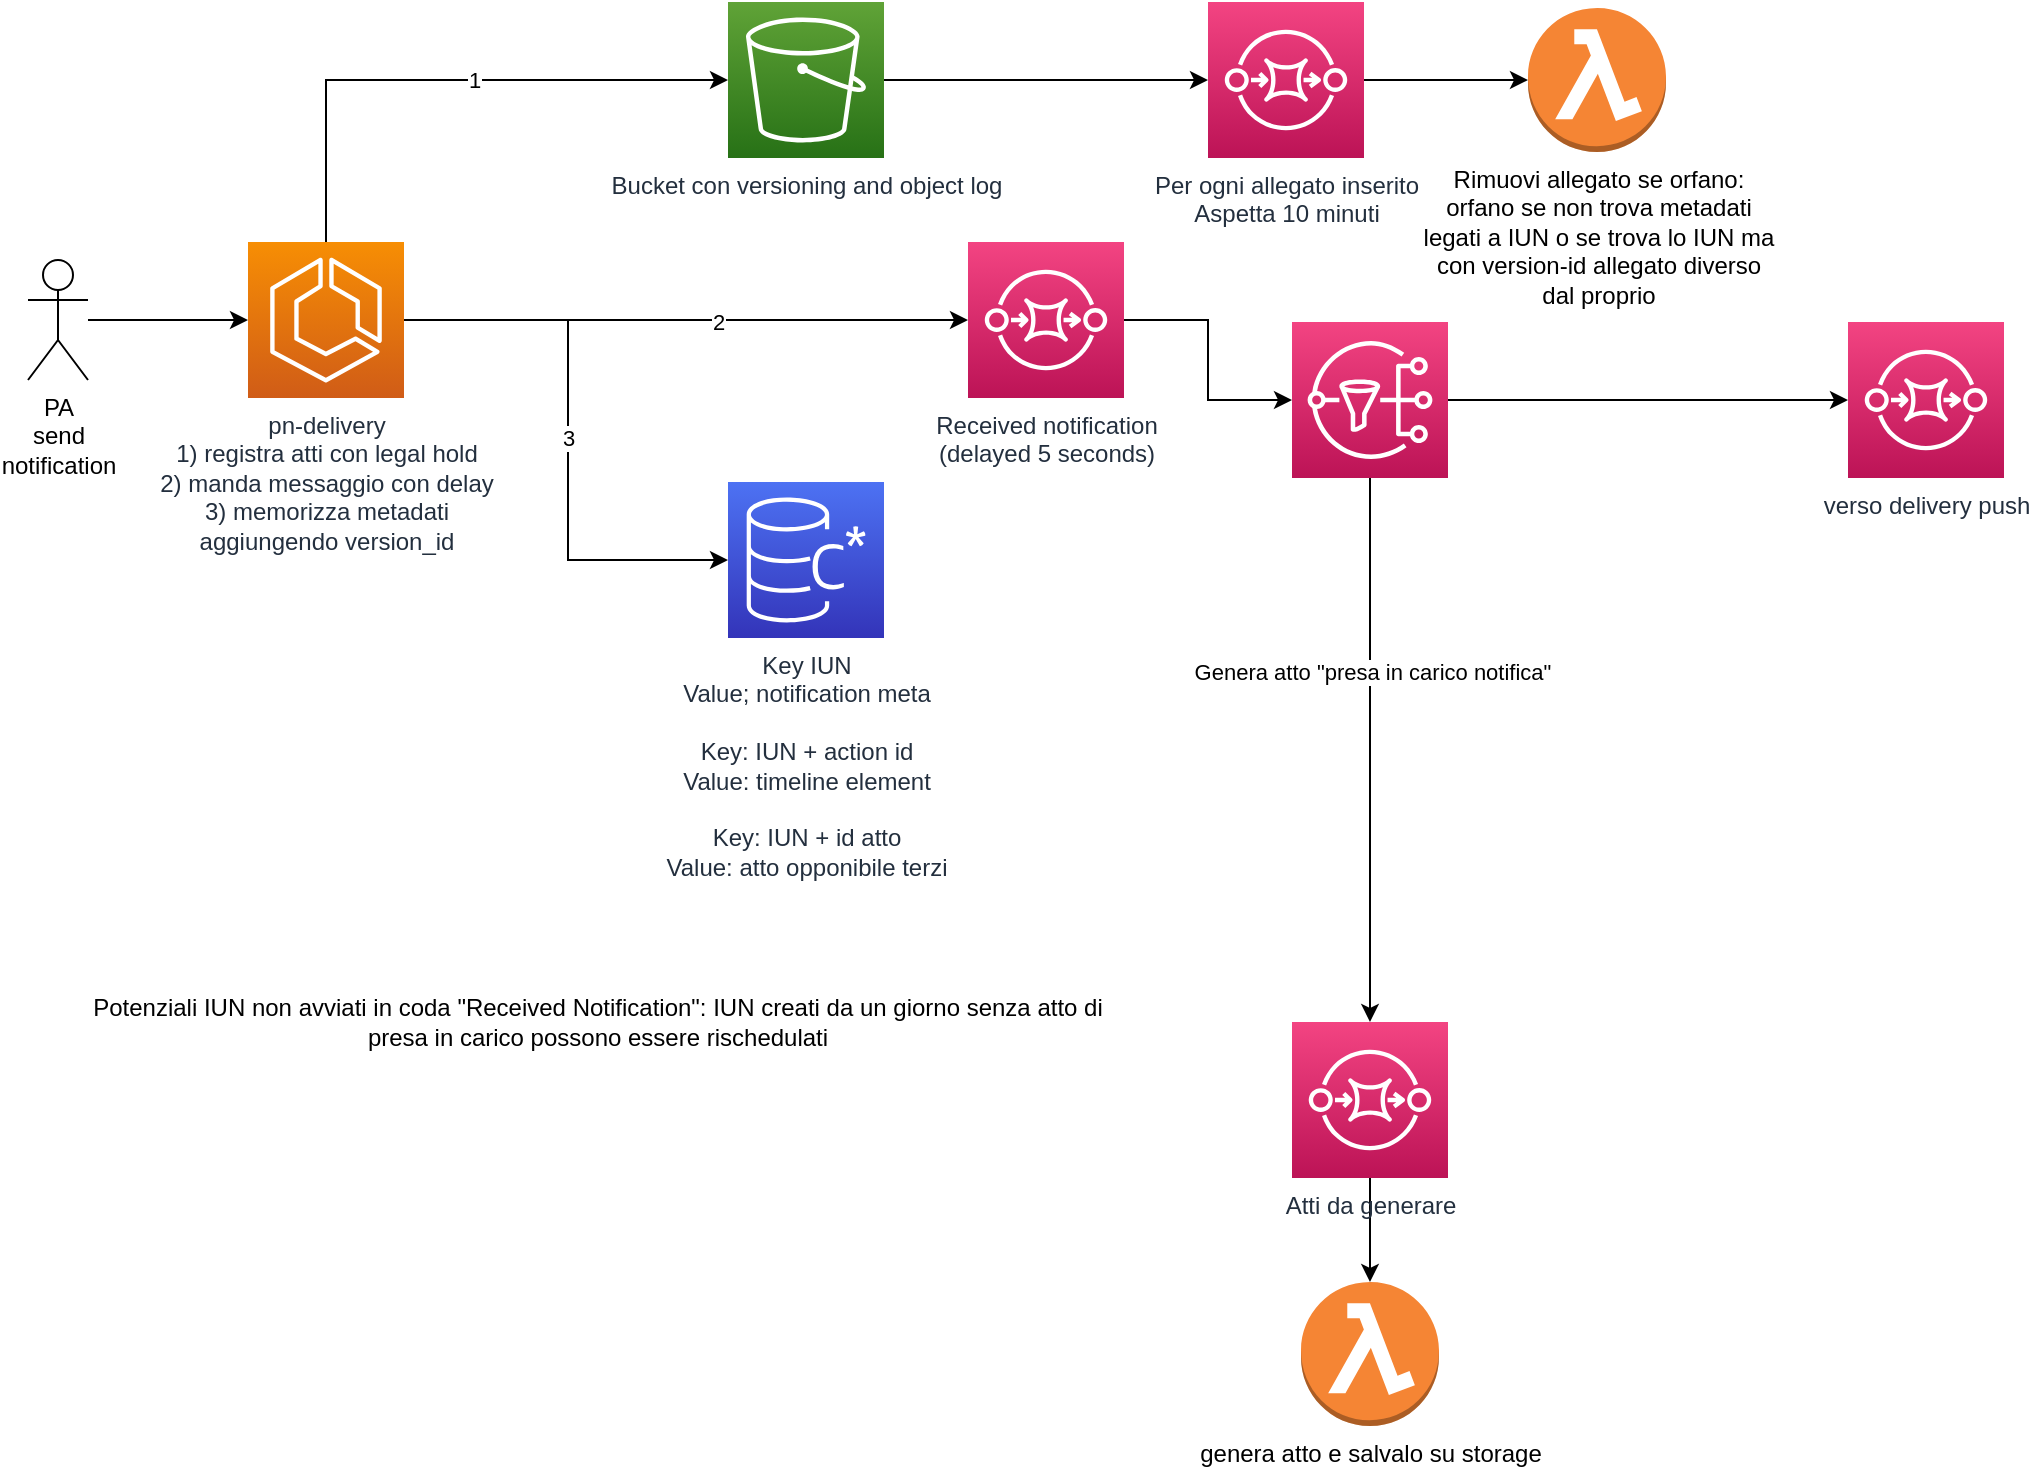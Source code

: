 <mxfile version="14.6.13" type="device"><diagram id="05jKEYz36BmaY-xInKT4" name="Page-1"><mxGraphModel dx="1106" dy="820" grid="1" gridSize="10" guides="1" tooltips="1" connect="1" arrows="1" fold="1" page="1" pageScale="1" pageWidth="1169" pageHeight="827" math="0" shadow="0"><root><mxCell id="0"/><mxCell id="1" parent="0"/><mxCell id="3pEV-wfhGYxpVH2UnH5C-3" style="edgeStyle=orthogonalEdgeStyle;rounded=0;orthogonalLoop=1;jettySize=auto;html=1;entryX=0;entryY=0.5;entryDx=0;entryDy=0;entryPerimeter=0;startArrow=none;startFill=0;" edge="1" parent="1" source="3pEV-wfhGYxpVH2UnH5C-1" target="3pEV-wfhGYxpVH2UnH5C-2"><mxGeometry relative="1" as="geometry"/></mxCell><mxCell id="3pEV-wfhGYxpVH2UnH5C-1" value="PA&lt;br&gt;send&lt;br&gt;notification" style="shape=umlActor;verticalLabelPosition=bottom;verticalAlign=top;html=1;outlineConnect=0;" vertex="1" parent="1"><mxGeometry x="50" y="209" width="30" height="60" as="geometry"/></mxCell><mxCell id="3pEV-wfhGYxpVH2UnH5C-6" style="edgeStyle=orthogonalEdgeStyle;rounded=0;orthogonalLoop=1;jettySize=auto;html=1;entryX=0;entryY=0.5;entryDx=0;entryDy=0;entryPerimeter=0;startArrow=none;startFill=0;" edge="1" parent="1" source="3pEV-wfhGYxpVH2UnH5C-2" target="3pEV-wfhGYxpVH2UnH5C-4"><mxGeometry relative="1" as="geometry"><Array as="points"><mxPoint x="199" y="119"/></Array></mxGeometry></mxCell><mxCell id="3pEV-wfhGYxpVH2UnH5C-15" value="1" style="edgeLabel;html=1;align=center;verticalAlign=middle;resizable=0;points=[];" vertex="1" connectable="0" parent="3pEV-wfhGYxpVH2UnH5C-6"><mxGeometry x="0.099" relative="1" as="geometry"><mxPoint as="offset"/></mxGeometry></mxCell><mxCell id="3pEV-wfhGYxpVH2UnH5C-7" value="3" style="edgeStyle=orthogonalEdgeStyle;rounded=0;orthogonalLoop=1;jettySize=auto;html=1;startArrow=none;startFill=0;" edge="1" parent="1" source="3pEV-wfhGYxpVH2UnH5C-2" target="3pEV-wfhGYxpVH2UnH5C-5"><mxGeometry relative="1" as="geometry"><Array as="points"><mxPoint x="320" y="239"/><mxPoint x="320" y="359"/></Array></mxGeometry></mxCell><mxCell id="3pEV-wfhGYxpVH2UnH5C-9" style="edgeStyle=orthogonalEdgeStyle;rounded=0;orthogonalLoop=1;jettySize=auto;html=1;entryX=0;entryY=0.5;entryDx=0;entryDy=0;entryPerimeter=0;startArrow=none;startFill=0;" edge="1" parent="1" source="3pEV-wfhGYxpVH2UnH5C-2" target="3pEV-wfhGYxpVH2UnH5C-8"><mxGeometry relative="1" as="geometry"/></mxCell><mxCell id="3pEV-wfhGYxpVH2UnH5C-16" value="2" style="edgeLabel;html=1;align=center;verticalAlign=middle;resizable=0;points=[];" vertex="1" connectable="0" parent="3pEV-wfhGYxpVH2UnH5C-9"><mxGeometry x="0.114" y="-1" relative="1" as="geometry"><mxPoint as="offset"/></mxGeometry></mxCell><mxCell id="3pEV-wfhGYxpVH2UnH5C-2" value="pn-delivery&lt;br&gt;1) registra atti con legal hold&lt;br&gt;2) manda messaggio con delay&lt;br&gt;3) memorizza metadati &lt;br&gt;aggiungendo version_id" style="points=[[0,0,0],[0.25,0,0],[0.5,0,0],[0.75,0,0],[1,0,0],[0,1,0],[0.25,1,0],[0.5,1,0],[0.75,1,0],[1,1,0],[0,0.25,0],[0,0.5,0],[0,0.75,0],[1,0.25,0],[1,0.5,0],[1,0.75,0]];outlineConnect=0;fontColor=#232F3E;gradientColor=#F78E04;gradientDirection=north;fillColor=#D05C17;strokeColor=#ffffff;dashed=0;verticalLabelPosition=bottom;verticalAlign=top;align=center;html=1;fontSize=12;fontStyle=0;aspect=fixed;shape=mxgraph.aws4.resourceIcon;resIcon=mxgraph.aws4.ecs;" vertex="1" parent="1"><mxGeometry x="160" y="200" width="78" height="78" as="geometry"/></mxCell><mxCell id="3pEV-wfhGYxpVH2UnH5C-12" style="edgeStyle=orthogonalEdgeStyle;rounded=0;orthogonalLoop=1;jettySize=auto;html=1;startArrow=none;startFill=0;entryX=0;entryY=0.5;entryDx=0;entryDy=0;entryPerimeter=0;" edge="1" parent="1" source="3pEV-wfhGYxpVH2UnH5C-4" target="3pEV-wfhGYxpVH2UnH5C-13"><mxGeometry relative="1" as="geometry"><mxPoint x="598" y="119" as="targetPoint"/></mxGeometry></mxCell><mxCell id="3pEV-wfhGYxpVH2UnH5C-4" value="Bucket con versioning and object log" style="points=[[0,0,0],[0.25,0,0],[0.5,0,0],[0.75,0,0],[1,0,0],[0,1,0],[0.25,1,0],[0.5,1,0],[0.75,1,0],[1,1,0],[0,0.25,0],[0,0.5,0],[0,0.75,0],[1,0.25,0],[1,0.5,0],[1,0.75,0]];outlineConnect=0;fontColor=#232F3E;gradientColor=#60A337;gradientDirection=north;fillColor=#277116;strokeColor=#ffffff;dashed=0;verticalLabelPosition=bottom;verticalAlign=top;align=center;html=1;fontSize=12;fontStyle=0;aspect=fixed;shape=mxgraph.aws4.resourceIcon;resIcon=mxgraph.aws4.s3;" vertex="1" parent="1"><mxGeometry x="400" y="80" width="78" height="78" as="geometry"/></mxCell><mxCell id="3pEV-wfhGYxpVH2UnH5C-5" value="Key IUN&lt;br&gt;Value; notification meta&lt;br&gt;&lt;br&gt;Key: IUN + action id&lt;br&gt;Value: timeline element&lt;br&gt;&lt;br&gt;Key: IUN + id atto&lt;br&gt;Value: atto opponibile terzi" style="points=[[0,0,0],[0.25,0,0],[0.5,0,0],[0.75,0,0],[1,0,0],[0,1,0],[0.25,1,0],[0.5,1,0],[0.75,1,0],[1,1,0],[0,0.25,0],[0,0.5,0],[0,0.75,0],[1,0.25,0],[1,0.5,0],[1,0.75,0]];outlineConnect=0;fontColor=#232F3E;gradientColor=#4D72F3;gradientDirection=north;fillColor=#3334B9;strokeColor=#ffffff;dashed=0;verticalLabelPosition=bottom;verticalAlign=top;align=center;html=1;fontSize=12;fontStyle=0;aspect=fixed;shape=mxgraph.aws4.resourceIcon;resIcon=mxgraph.aws4.managed_apache_cassandra_service;" vertex="1" parent="1"><mxGeometry x="400" y="320" width="78" height="78" as="geometry"/></mxCell><mxCell id="3pEV-wfhGYxpVH2UnH5C-20" style="edgeStyle=orthogonalEdgeStyle;rounded=0;orthogonalLoop=1;jettySize=auto;html=1;entryX=0;entryY=0.5;entryDx=0;entryDy=0;entryPerimeter=0;startArrow=none;startFill=0;" edge="1" parent="1" source="3pEV-wfhGYxpVH2UnH5C-8" target="3pEV-wfhGYxpVH2UnH5C-19"><mxGeometry relative="1" as="geometry"/></mxCell><mxCell id="3pEV-wfhGYxpVH2UnH5C-8" value="Received notification&lt;br&gt;(delayed 5 seconds)" style="points=[[0,0,0],[0.25,0,0],[0.5,0,0],[0.75,0,0],[1,0,0],[0,1,0],[0.25,1,0],[0.5,1,0],[0.75,1,0],[1,1,0],[0,0.25,0],[0,0.5,0],[0,0.75,0],[1,0.25,0],[1,0.5,0],[1,0.75,0]];outlineConnect=0;fontColor=#232F3E;gradientColor=#F34482;gradientDirection=north;fillColor=#BC1356;strokeColor=#ffffff;dashed=0;verticalLabelPosition=bottom;verticalAlign=top;align=center;html=1;fontSize=12;fontStyle=0;aspect=fixed;shape=mxgraph.aws4.resourceIcon;resIcon=mxgraph.aws4.sqs;" vertex="1" parent="1"><mxGeometry x="520" y="200" width="78" height="78" as="geometry"/></mxCell><mxCell id="3pEV-wfhGYxpVH2UnH5C-10" value="Potenziali IUN non avviati in coda &quot;Received Notification&quot;: IUN creati da un giorno senza atto di presa in carico possono essere rischedulati" style="text;html=1;strokeColor=none;fillColor=none;align=center;verticalAlign=middle;whiteSpace=wrap;rounded=0;" vertex="1" parent="1"><mxGeometry x="80" y="580" width="510" height="20" as="geometry"/></mxCell><mxCell id="3pEV-wfhGYxpVH2UnH5C-18" style="edgeStyle=orthogonalEdgeStyle;rounded=0;orthogonalLoop=1;jettySize=auto;html=1;startArrow=none;startFill=0;" edge="1" parent="1" source="3pEV-wfhGYxpVH2UnH5C-13" target="3pEV-wfhGYxpVH2UnH5C-17"><mxGeometry relative="1" as="geometry"/></mxCell><mxCell id="3pEV-wfhGYxpVH2UnH5C-13" value="Per ogni allegato inserito&lt;br&gt;Aspetta 10 minuti" style="points=[[0,0,0],[0.25,0,0],[0.5,0,0],[0.75,0,0],[1,0,0],[0,1,0],[0.25,1,0],[0.5,1,0],[0.75,1,0],[1,1,0],[0,0.25,0],[0,0.5,0],[0,0.75,0],[1,0.25,0],[1,0.5,0],[1,0.75,0]];outlineConnect=0;fontColor=#232F3E;gradientColor=#F34482;gradientDirection=north;fillColor=#BC1356;strokeColor=#ffffff;dashed=0;verticalLabelPosition=bottom;verticalAlign=top;align=center;html=1;fontSize=12;fontStyle=0;aspect=fixed;shape=mxgraph.aws4.resourceIcon;resIcon=mxgraph.aws4.sqs;" vertex="1" parent="1"><mxGeometry x="640" y="80" width="78" height="78" as="geometry"/></mxCell><mxCell id="3pEV-wfhGYxpVH2UnH5C-17" value="Rimuovi allegato se orfano:&lt;br&gt;orfano se non trova metadati &lt;br&gt;legati a IUN o se trova lo IUN ma &lt;br&gt;con version-id allegato diverso &lt;br&gt;dal proprio" style="outlineConnect=0;dashed=0;verticalLabelPosition=bottom;verticalAlign=top;align=center;html=1;shape=mxgraph.aws3.lambda_function;fillColor=#F58534;gradientColor=none;" vertex="1" parent="1"><mxGeometry x="800" y="83" width="69" height="72" as="geometry"/></mxCell><mxCell id="3pEV-wfhGYxpVH2UnH5C-22" style="edgeStyle=orthogonalEdgeStyle;rounded=0;orthogonalLoop=1;jettySize=auto;html=1;startArrow=none;startFill=0;" edge="1" parent="1" source="3pEV-wfhGYxpVH2UnH5C-19" target="3pEV-wfhGYxpVH2UnH5C-21"><mxGeometry relative="1" as="geometry"/></mxCell><mxCell id="3pEV-wfhGYxpVH2UnH5C-23" value="Genera atto &quot;presa in carico notifica&quot;" style="edgeLabel;html=1;align=center;verticalAlign=middle;resizable=0;points=[];" vertex="1" connectable="0" parent="3pEV-wfhGYxpVH2UnH5C-22"><mxGeometry x="-0.286" y="1" relative="1" as="geometry"><mxPoint as="offset"/></mxGeometry></mxCell><mxCell id="3pEV-wfhGYxpVH2UnH5C-27" style="edgeStyle=orthogonalEdgeStyle;rounded=0;orthogonalLoop=1;jettySize=auto;html=1;startArrow=none;startFill=0;" edge="1" parent="1" source="3pEV-wfhGYxpVH2UnH5C-19" target="3pEV-wfhGYxpVH2UnH5C-26"><mxGeometry relative="1" as="geometry"/></mxCell><mxCell id="3pEV-wfhGYxpVH2UnH5C-19" value="" style="points=[[0,0,0],[0.25,0,0],[0.5,0,0],[0.75,0,0],[1,0,0],[0,1,0],[0.25,1,0],[0.5,1,0],[0.75,1,0],[1,1,0],[0,0.25,0],[0,0.5,0],[0,0.75,0],[1,0.25,0],[1,0.5,0],[1,0.75,0]];outlineConnect=0;fontColor=#232F3E;gradientColor=#F34482;gradientDirection=north;fillColor=#BC1356;strokeColor=#ffffff;dashed=0;verticalLabelPosition=bottom;verticalAlign=top;align=center;html=1;fontSize=12;fontStyle=0;aspect=fixed;shape=mxgraph.aws4.resourceIcon;resIcon=mxgraph.aws4.sns;" vertex="1" parent="1"><mxGeometry x="682" y="240" width="78" height="78" as="geometry"/></mxCell><mxCell id="3pEV-wfhGYxpVH2UnH5C-25" style="edgeStyle=orthogonalEdgeStyle;rounded=0;orthogonalLoop=1;jettySize=auto;html=1;entryX=0.5;entryY=0;entryDx=0;entryDy=0;entryPerimeter=0;startArrow=none;startFill=0;" edge="1" parent="1" source="3pEV-wfhGYxpVH2UnH5C-21" target="3pEV-wfhGYxpVH2UnH5C-24"><mxGeometry relative="1" as="geometry"/></mxCell><mxCell id="3pEV-wfhGYxpVH2UnH5C-21" value="Atti da generare" style="points=[[0,0,0],[0.25,0,0],[0.5,0,0],[0.75,0,0],[1,0,0],[0,1,0],[0.25,1,0],[0.5,1,0],[0.75,1,0],[1,1,0],[0,0.25,0],[0,0.5,0],[0,0.75,0],[1,0.25,0],[1,0.5,0],[1,0.75,0]];outlineConnect=0;fontColor=#232F3E;gradientColor=#F34482;gradientDirection=north;fillColor=#BC1356;strokeColor=#ffffff;dashed=0;verticalLabelPosition=bottom;verticalAlign=top;align=center;html=1;fontSize=12;fontStyle=0;aspect=fixed;shape=mxgraph.aws4.resourceIcon;resIcon=mxgraph.aws4.sqs;" vertex="1" parent="1"><mxGeometry x="682" y="590" width="78" height="78" as="geometry"/></mxCell><mxCell id="3pEV-wfhGYxpVH2UnH5C-24" value="genera atto e salvalo su storage" style="outlineConnect=0;dashed=0;verticalLabelPosition=bottom;verticalAlign=top;align=center;html=1;shape=mxgraph.aws3.lambda_function;fillColor=#F58534;gradientColor=none;" vertex="1" parent="1"><mxGeometry x="686.5" y="720" width="69" height="72" as="geometry"/></mxCell><mxCell id="3pEV-wfhGYxpVH2UnH5C-26" value="verso delivery push" style="points=[[0,0,0],[0.25,0,0],[0.5,0,0],[0.75,0,0],[1,0,0],[0,1,0],[0.25,1,0],[0.5,1,0],[0.75,1,0],[1,1,0],[0,0.25,0],[0,0.5,0],[0,0.75,0],[1,0.25,0],[1,0.5,0],[1,0.75,0]];outlineConnect=0;fontColor=#232F3E;gradientColor=#F34482;gradientDirection=north;fillColor=#BC1356;strokeColor=#ffffff;dashed=0;verticalLabelPosition=bottom;verticalAlign=top;align=center;html=1;fontSize=12;fontStyle=0;aspect=fixed;shape=mxgraph.aws4.resourceIcon;resIcon=mxgraph.aws4.sqs;" vertex="1" parent="1"><mxGeometry x="960" y="240" width="78" height="78" as="geometry"/></mxCell></root></mxGraphModel></diagram></mxfile>